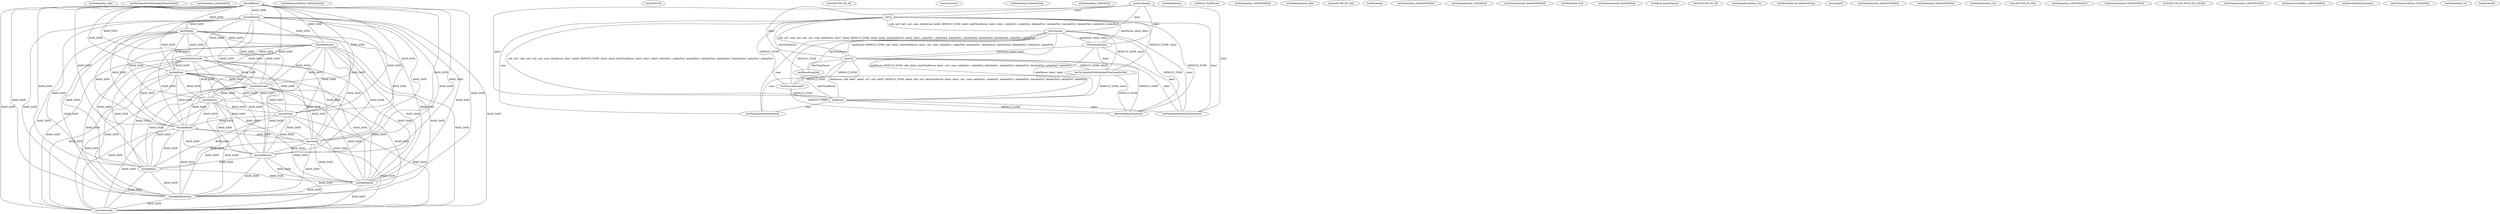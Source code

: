 digraph G {
testIsSameDay_Date;
testToCalendarWithDateAndTimeZoneNull;
testIsSameDay_DateNullNull;
testAddHours;
testIsSameLocalTime_CalNullNotNull;
testSetMonths;
testSetDays;
testLANG799;
testLANG799_DE_OK;
testConstructor;
testParseDate_NoDateString;
testIsSameDay_CalNullNull;
testToCalendar;
testAddMinutes;
setUp;
testWeekIterator;
testTruncate;
testParse_NullParsers;
testIsSameDay_CalNotNullNull;
testIsSameInstant_Date;
testMonthIterator;
testCeil;
testLANG799_DE_FAIL;
testToCalendarWithDateAndTimeZoneNotNull;
testSetMilliseconds;
testParseDate;
testIsSameDay_DateNotNullNull;
testIsSameInstant_CalNullNull;
testIsSameInstant_DateNullNotNull;
testParseDate_Null;
testIsSameInstant_DateNullNull;
testAddDays;
testParse_EmptyParsers;
testLANG799_EN_OK;
testIsSameLocalTime_Cal;
testParseDate_InvalidDateString;
testAddSeconds;
testLang530;
testIsSameInstant_DateNotNullNull;
testRoundLang346;
testIsSameDay_DateNullNotNull;
testSetHours;
testIsSameInstant_Cal;
testLANG799_EN_FAIL;
testTruncateLang59;
testIsSameDay_CalNullNotNull;
testSetYears;
testIsSameInstant_CalNotNullNull;
testLANG799_EN_WITH_DE_LOCALE;
testAddWeeks;
testIsSameInstant_CalNullNotNull;
classSetup;
testSetMinutes;
testAddYears;
testIsSameLocalTime_CalNotNullNull;
testAddMonths;
testAddMilliseconds;
testParseDateWithLeniency;
testRound;
testSetSeconds;
testIsSameLocalTime_CalNullNull;
testToCalendarWithDateNull;
afterEachResetTimeZone;
testIsSameDay_Cal;
testIteratorEx;
testToCalendarWithTimeZoneNull;
testAddWeeks -> testAddMonths [label=" BASE_DATE", dir=none];
testAddWeeks -> testAddMilliseconds [label=" BASE_DATE", dir=none];
testAddWeeks -> testSetSeconds [label=" BASE_DATE", dir=none];
testAddWeeks -> classSetup [label=" BASE_DATE", dir=none];
testAddWeeks -> testSetMinutes [label=" BASE_DATE", dir=none];
testAddWeeks -> testAddYears [label=" BASE_DATE", dir=none];
testAddHours -> testAddWeeks [label=" BASE_DATE", dir=none];
testAddHours -> testSetMonths [label=" BASE_DATE", dir=none];
testAddHours -> testSetDays [label=" BASE_DATE", dir=none];
testAddHours -> classSetup [label=" BASE_DATE", dir=none];
testAddHours -> testSetMinutes [label=" BASE_DATE", dir=none];
testAddHours -> testAddYears [label=" BASE_DATE", dir=none];
testAddHours -> testAddSeconds [label=" BASE_DATE", dir=none];
testAddHours -> testSetMilliseconds [label=" BASE_DATE", dir=none];
testAddHours -> testAddMonths [label=" BASE_DATE", dir=none];
testAddHours -> testAddMilliseconds [label=" BASE_DATE", dir=none];
testAddHours -> testSetHours [label=" BASE_DATE", dir=none];
testAddHours -> testSetSeconds [label=" BASE_DATE", dir=none];
testAddHours -> testAddMinutes [label=" BASE_DATE", dir=none];
testAddHours -> testAddDays [label=" BASE_DATE", dir=none];
testAddHours -> testSetYears [label=" BASE_DATE", dir=none];
testSetMonths -> testAddWeeks [label=" BASE_DATE", dir=none];
testSetMonths -> testSetDays [label=" BASE_DATE", dir=none];
testSetMonths -> classSetup [label=" BASE_DATE", dir=none];
testSetMonths -> testSetMinutes [label=" BASE_DATE", dir=none];
testSetMonths -> testAddYears [label=" BASE_DATE", dir=none];
testSetMonths -> testAddSeconds [label=" BASE_DATE", dir=none];
testSetMonths -> testSetMilliseconds [label=" BASE_DATE", dir=none];
testSetMonths -> testAddMonths [label=" BASE_DATE", dir=none];
testSetMonths -> testAddMilliseconds [label=" BASE_DATE", dir=none];
testSetMonths -> testSetHours [label=" BASE_DATE", dir=none];
testSetMonths -> testSetSeconds [label=" BASE_DATE", dir=none];
testSetMonths -> testAddMinutes [label=" BASE_DATE", dir=none];
testSetMonths -> testAddDays [label=" BASE_DATE", dir=none];
testSetMonths -> testSetYears [label=" BASE_DATE", dir=none];
testSetDays -> testAddWeeks [label=" BASE_DATE", dir=none];
testSetDays -> classSetup [label=" BASE_DATE", dir=none];
testSetDays -> testSetMinutes [label=" BASE_DATE", dir=none];
testSetDays -> testAddYears [label=" BASE_DATE", dir=none];
testSetDays -> testAddSeconds [label=" BASE_DATE", dir=none];
testSetDays -> testSetMilliseconds [label=" BASE_DATE", dir=none];
testSetDays -> testAddMonths [label=" BASE_DATE", dir=none];
testSetDays -> testAddMilliseconds [label=" BASE_DATE", dir=none];
testSetDays -> testSetHours [label=" BASE_DATE", dir=none];
testSetDays -> testSetSeconds [label=" BASE_DATE", dir=none];
testSetDays -> testAddMinutes [label=" BASE_DATE", dir=none];
testSetDays -> testAddDays [label=" BASE_DATE", dir=none];
testSetDays -> testSetYears [label=" BASE_DATE", dir=none];
classSetup -> testAddMonths [label=" BASE_DATE", dir=none];
classSetup -> testAddMilliseconds [label=" BASE_DATE", dir=none];
classSetup -> testSetSeconds [label=" BASE_DATE", dir=none];
classSetup -> testSetMinutes [label=" BASE_DATE", dir=none];
classSetup -> testAddYears [label=" BASE_DATE", dir=none];
testSetMinutes -> testAddMonths [label=" BASE_DATE", dir=none];
testSetMinutes -> testAddMilliseconds [label=" BASE_DATE", dir=none];
testSetMinutes -> testSetSeconds [label=" BASE_DATE", dir=none];
testSetMinutes -> testAddYears [label=" BASE_DATE", dir=none];
testMonthIterator -> testRound [label=" dateParser, date2, date1", dir=none];
testMonthIterator -> testCeil [label=" dateParser, date2, date1", dir=none];
testMonthIterator -> testToCalendarWithDateAndTimeZoneNotNull [label=" date2", dir=none];
testMonthIterator -> testToCalendarWithTimeZoneNull [label=" date1", dir=none];
testAddYears -> testAddMonths [label=" BASE_DATE", dir=none];
testAddYears -> testAddMilliseconds [label=" BASE_DATE", dir=none];
testAddYears -> testSetSeconds [label=" BASE_DATE", dir=none];
testCeil -> testRound [label=" dateParser, cal6, date7, date6, cal7, cal4, date5, DEFAULT_ZONE, date4, cal5, cal2, dateTimeParser, date2, date1, cal1, zone, calAmPm1, calAmPm2, dateAmPm1, dateAmPm2, dateAmPm3, dateAmPm4, calAmPm3, calAmPm4", dir=none];
testCeil -> testTruncateLang59 [label=" DEFAULT_ZONE", dir=none];
testCeil -> testToCalendarWithDateAndTimeZoneNotNull [label=" DEFAULT_ZONE, date2", dir=none];
testCeil -> testToCalendarWithDateNull [label=" zone", dir=none];
testCeil -> testRoundLang346 [label=" dateTimeParser", dir=none];
testCeil -> afterEachResetTimeZone [label=" DEFAULT_ZONE", dir=none];
testCeil -> testToCalendarWithTimeZoneNull [label=" date1", dir=none];
testAddSeconds -> testAddMonths [label=" BASE_DATE", dir=none];
testAddSeconds -> testAddMilliseconds [label=" BASE_DATE", dir=none];
testAddSeconds -> testSetHours [label=" BASE_DATE", dir=none];
testAddSeconds -> testAddWeeks [label=" BASE_DATE", dir=none];
testAddSeconds -> testSetSeconds [label=" BASE_DATE", dir=none];
testAddSeconds -> classSetup [label=" BASE_DATE", dir=none];
testAddSeconds -> testSetMinutes [label=" BASE_DATE", dir=none];
testAddSeconds -> testAddYears [label=" BASE_DATE", dir=none];
testAddSeconds -> testSetYears [label=" BASE_DATE", dir=none];
testToCalendarWithDateAndTimeZoneNotNull -> testRound [label=" DEFAULT_ZONE, date2", dir=none];
testToCalendarWithDateAndTimeZoneNotNull -> testTruncateLang59 [label=" DEFAULT_ZONE", dir=none];
testToCalendarWithDateAndTimeZoneNotNull -> afterEachResetTimeZone [label=" DEFAULT_ZONE", dir=none];
testSetMilliseconds -> testAddMonths [label=" BASE_DATE", dir=none];
testSetMilliseconds -> testAddMilliseconds [label=" BASE_DATE", dir=none];
testSetMilliseconds -> testSetHours [label=" BASE_DATE", dir=none];
testSetMilliseconds -> testAddWeeks [label=" BASE_DATE", dir=none];
testSetMilliseconds -> testSetSeconds [label=" BASE_DATE", dir=none];
testSetMilliseconds -> classSetup [label=" BASE_DATE", dir=none];
testSetMilliseconds -> testSetMinutes [label=" BASE_DATE", dir=none];
testSetMilliseconds -> testAddYears [label=" BASE_DATE", dir=none];
testSetMilliseconds -> testAddDays [label=" BASE_DATE", dir=none];
testSetMilliseconds -> testAddSeconds [label=" BASE_DATE", dir=none];
testSetMilliseconds -> testSetYears [label=" BASE_DATE", dir=none];
testRoundLang346 -> testRound [label=" dateTimeParser", dir=none];
testAddMonths -> testAddMilliseconds [label=" BASE_DATE", dir=none];
testAddMonths -> testSetSeconds [label=" BASE_DATE", dir=none];
testAddMilliseconds -> testSetSeconds [label=" BASE_DATE", dir=none];
testSetHours -> testAddMonths [label=" BASE_DATE", dir=none];
testSetHours -> testAddMilliseconds [label=" BASE_DATE", dir=none];
testSetHours -> testAddWeeks [label=" BASE_DATE", dir=none];
testSetHours -> testSetSeconds [label=" BASE_DATE", dir=none];
testSetHours -> classSetup [label=" BASE_DATE", dir=none];
testSetHours -> testSetMinutes [label=" BASE_DATE", dir=none];
testSetHours -> testAddYears [label=" BASE_DATE", dir=none];
testSetHours -> testSetYears [label=" BASE_DATE", dir=none];
testRound -> testToCalendarWithDateNull [label=" zone", dir=none];
testRound -> afterEachResetTimeZone [label=" DEFAULT_ZONE", dir=none];
testRound -> testToCalendarWithTimeZoneNull [label=" date1", dir=none];
testToCalendar -> testRound [label=" date1", dir=none];
testToCalendar -> testMonthIterator [label=" date1", dir=none];
testToCalendar -> setUp [label=" date1", dir=none];
testToCalendar -> testCeil [label=" date1", dir=none];
testToCalendar -> testTruncate [label=" date1", dir=none];
testToCalendar -> testToCalendarWithTimeZoneNull [label=" date1", dir=none];
testAddMinutes -> testAddMonths [label=" BASE_DATE", dir=none];
testAddMinutes -> testAddMilliseconds [label=" BASE_DATE", dir=none];
testAddMinutes -> testSetHours [label=" BASE_DATE", dir=none];
testAddMinutes -> testAddWeeks [label=" BASE_DATE", dir=none];
testAddMinutes -> testSetSeconds [label=" BASE_DATE", dir=none];
testAddMinutes -> classSetup [label=" BASE_DATE", dir=none];
testAddMinutes -> testSetMinutes [label=" BASE_DATE", dir=none];
testAddMinutes -> testAddYears [label=" BASE_DATE", dir=none];
testAddMinutes -> testAddDays [label=" BASE_DATE", dir=none];
testAddMinutes -> testAddSeconds [label=" BASE_DATE", dir=none];
testAddMinutes -> testSetMilliseconds [label=" BASE_DATE", dir=none];
testAddMinutes -> testSetYears [label=" BASE_DATE", dir=none];
setUp -> testRound [label=" cal6, cal7, cal4, cal5, cal2, cal1, zone, dateParser, date7, date6, DEFAULT_ZONE, date5, date4, dateTimeParser, date2, date1, date0, calAmPm1, calAmPm2, dateAmPm1, dateAmPm2, dateAmPm3, dateAmPm4, calAmPm3, calAmPm4", dir=none];
setUp -> testMonthIterator [label=" dateParser, date2, date1", dir=none];
setUp -> testTruncateLang59 [label=" DEFAULT_ZONE", dir=none];
setUp -> testCeil [label=" cal6, cal7, cal4, cal5, cal2, cal1, zone, dateParser, date7, date6, DEFAULT_ZONE, date5, date4, dateTimeParser, date2, date1, calAmPm1, calAmPm2, dateAmPm1, dateAmPm2, dateAmPm3, dateAmPm4, calAmPm3, calAmPm4", dir=none];
setUp -> testToCalendarWithDateAndTimeZoneNotNull [label=" DEFAULT_ZONE, date2", dir=none];
setUp -> testToCalendarWithDateNull [label=" zone", dir=none];
setUp -> testTruncate [label=" cal8, cal2, cal3, cal1, zone, dateParser, date8, DEFAULT_ZONE, date3, dateTimeParser, date2, date1, calAmPm1, calAmPm2, dateAmPm1, dateAmPm2, dateAmPm3, dateAmPm4, calAmPm3, calAmPm4", dir=none];
setUp -> testRoundLang346 [label=" dateTimeParser", dir=none];
setUp -> afterEachResetTimeZone [label=" DEFAULT_ZONE", dir=none];
setUp -> testToCalendarWithTimeZoneNull [label=" date1", dir=none];
testTruncateLang59 -> testRound [label=" DEFAULT_ZONE", dir=none];
testTruncateLang59 -> afterEachResetTimeZone [label=" DEFAULT_ZONE", dir=none];
testAddDays -> testAddMonths [label=" BASE_DATE", dir=none];
testAddDays -> testAddMilliseconds [label=" BASE_DATE", dir=none];
testAddDays -> testSetHours [label=" BASE_DATE", dir=none];
testAddDays -> testAddWeeks [label=" BASE_DATE", dir=none];
testAddDays -> testSetSeconds [label=" BASE_DATE", dir=none];
testAddDays -> classSetup [label=" BASE_DATE", dir=none];
testAddDays -> testSetMinutes [label=" BASE_DATE", dir=none];
testAddDays -> testAddYears [label=" BASE_DATE", dir=none];
testAddDays -> testAddSeconds [label=" BASE_DATE", dir=none];
testAddDays -> testSetYears [label=" BASE_DATE", dir=none];
testTruncate -> testRound [label=" dateParser, DEFAULT_ZONE, cal2, date2, dateTimeParser, date1, cal1, zone, calAmPm1, calAmPm2, dateAmPm1, dateAmPm2, dateAmPm3, dateAmPm4, calAmPm3, calAmPm4", dir=none];
testTruncate -> testMonthIterator [label=" dateParser, date2, date1", dir=none];
testTruncate -> testTruncateLang59 [label=" DEFAULT_ZONE", dir=none];
testTruncate -> testCeil [label=" dateParser, DEFAULT_ZONE, cal2, date2, dateTimeParser, date1, cal1, zone, calAmPm1, calAmPm2, dateAmPm1, dateAmPm2, dateAmPm3, dateAmPm4, calAmPm3, calAmPm4", dir=none];
testTruncate -> testToCalendarWithDateAndTimeZoneNotNull [label=" DEFAULT_ZONE, date2", dir=none];
testTruncate -> testToCalendarWithDateNull [label=" zone", dir=none];
testTruncate -> testRoundLang346 [label=" dateTimeParser", dir=none];
testTruncate -> afterEachResetTimeZone [label=" DEFAULT_ZONE", dir=none];
testTruncate -> testToCalendarWithTimeZoneNull [label=" date1", dir=none];
testSetYears -> testAddMonths [label=" BASE_DATE", dir=none];
testSetYears -> testAddMilliseconds [label=" BASE_DATE", dir=none];
testSetYears -> testAddWeeks [label=" BASE_DATE", dir=none];
testSetYears -> testSetSeconds [label=" BASE_DATE", dir=none];
testSetYears -> classSetup [label=" BASE_DATE", dir=none];
testSetYears -> testSetMinutes [label=" BASE_DATE", dir=none];
testSetYears -> testAddYears [label=" BASE_DATE", dir=none];
}